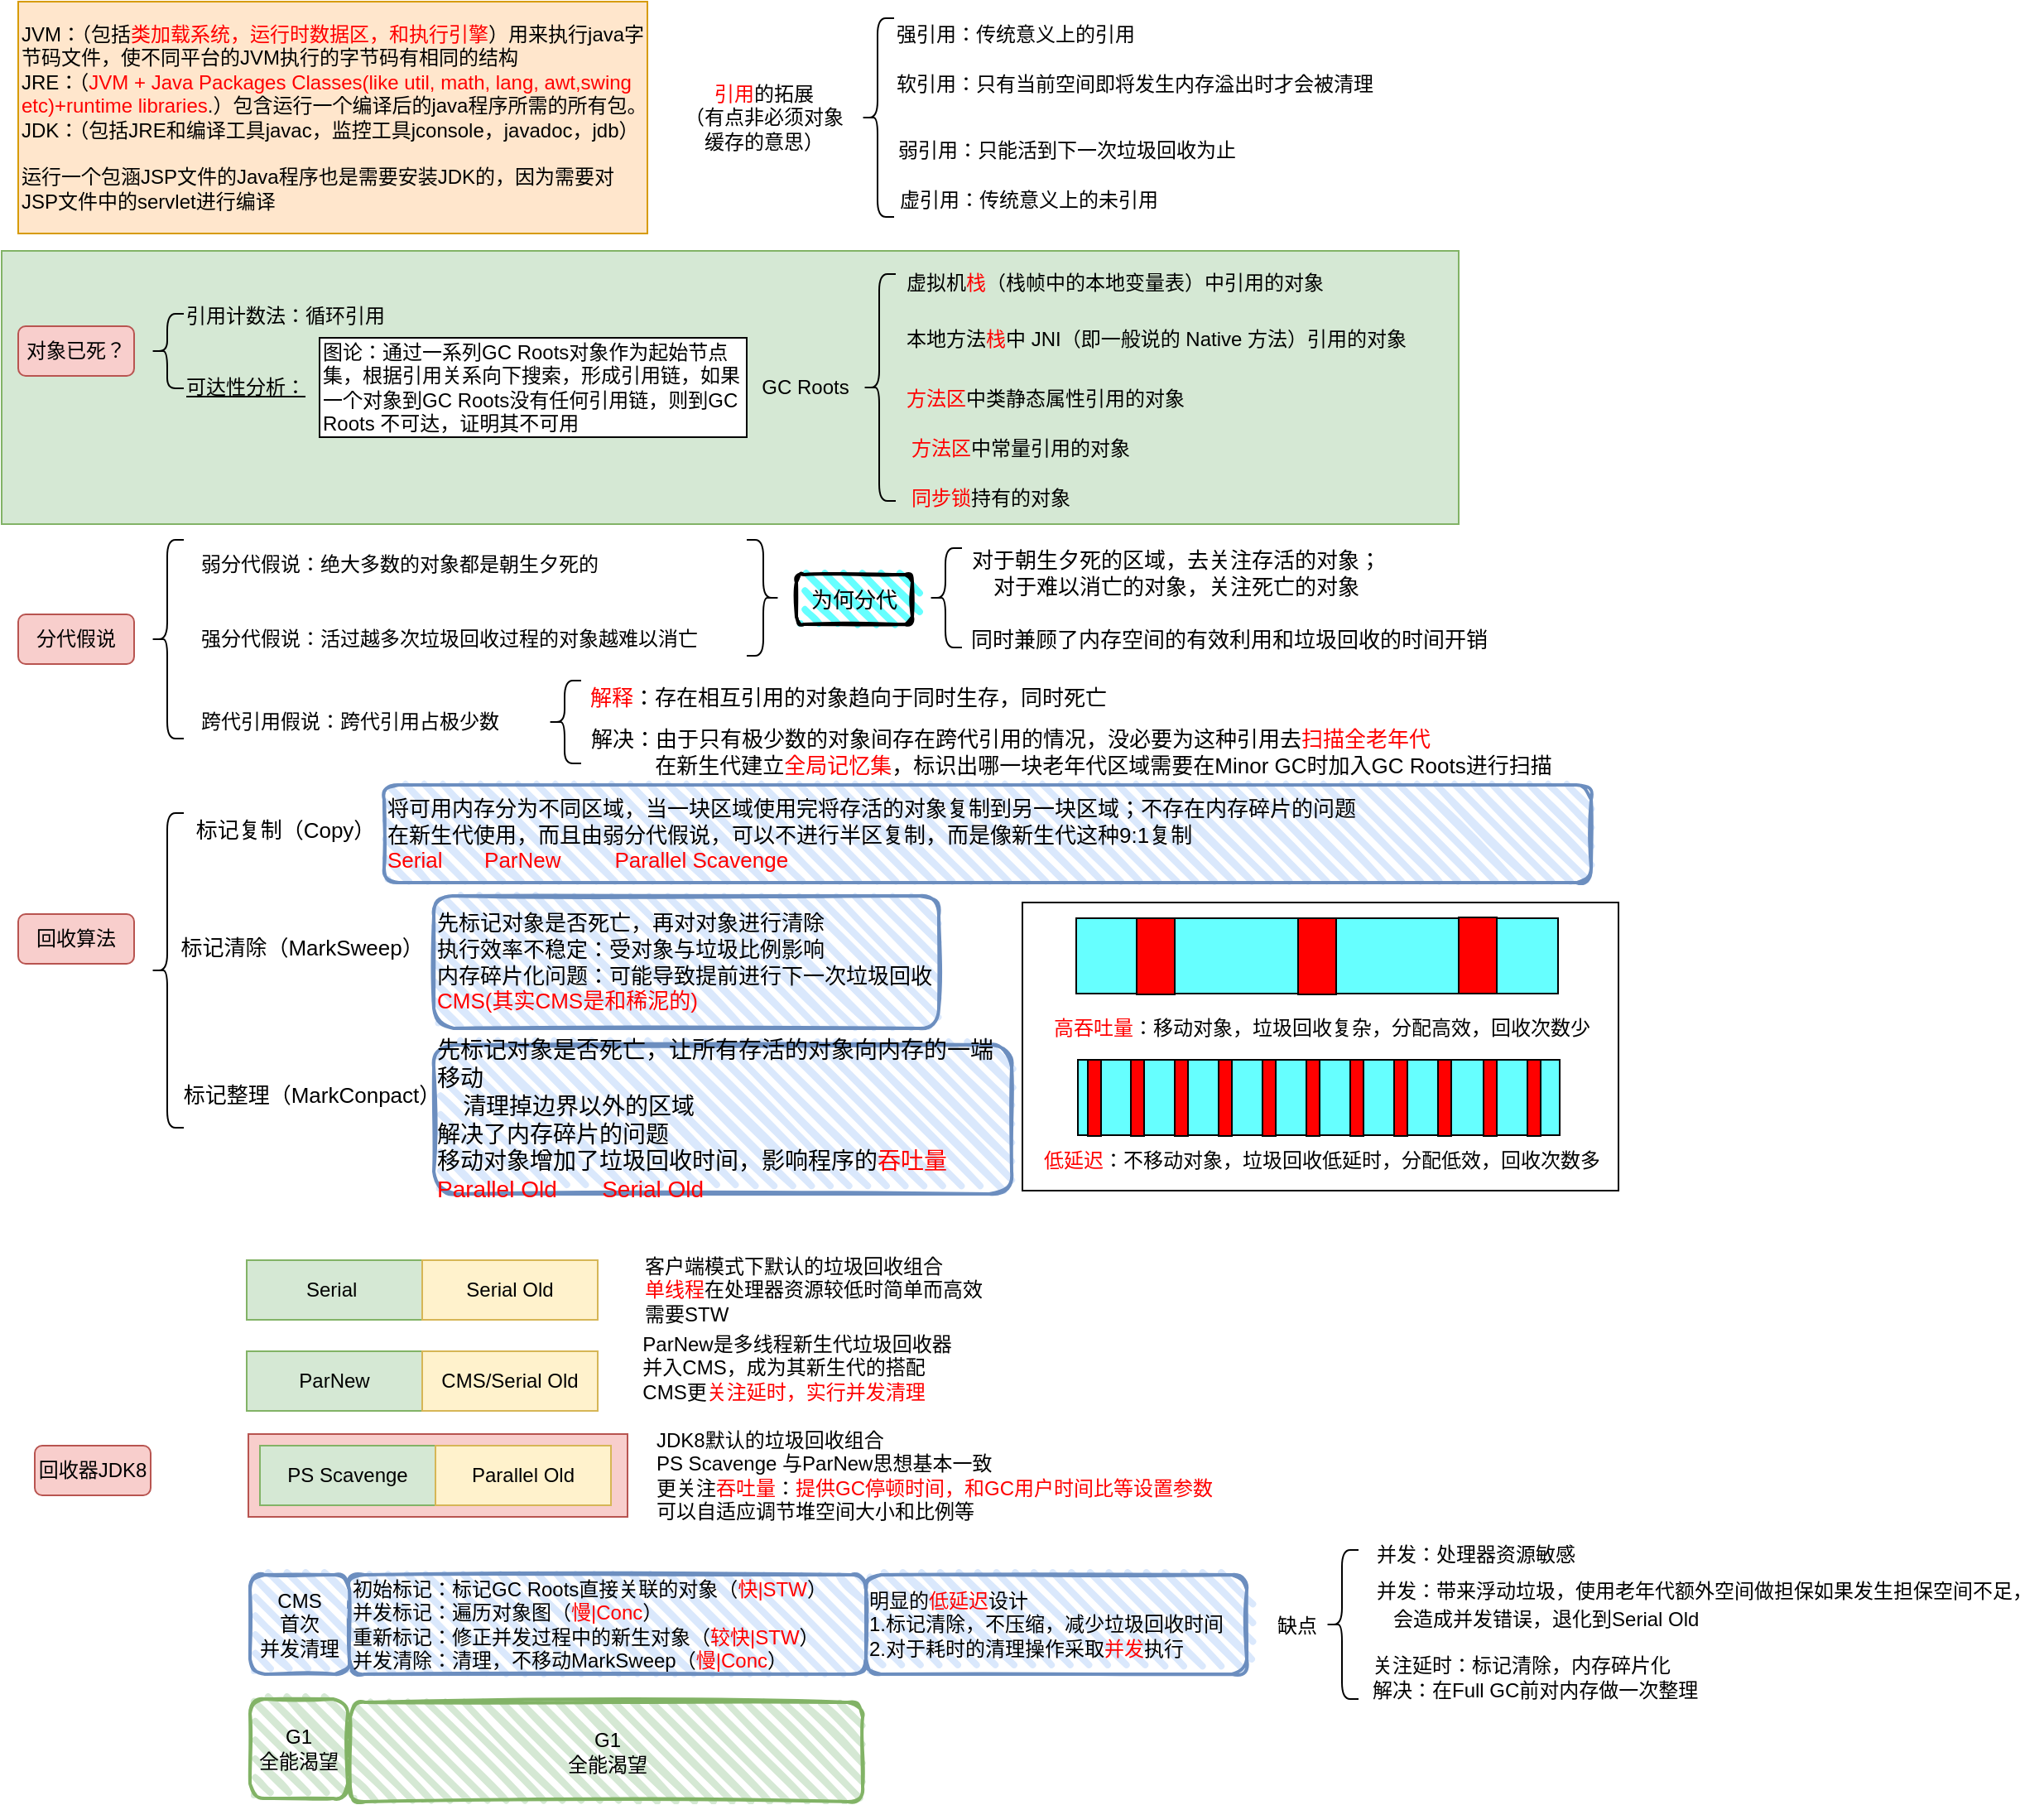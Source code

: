 <mxfile version="17.4.4" type="github">
  <diagram id="cyJsS7ivkHpWse9aPu4b" name="Page-1">
    <mxGraphModel dx="981" dy="548" grid="1" gridSize="10" guides="1" tooltips="1" connect="1" arrows="1" fold="1" page="1" pageScale="1" pageWidth="850" pageHeight="1100" math="0" shadow="0">
      <root>
        <mxCell id="0" />
        <mxCell id="1" parent="0" />
        <mxCell id="plugZ318Kx3CzQZgdIX9-83" value="" style="rounded=0;whiteSpace=wrap;html=1;shadow=0;fontSize=12;strokeColor=#b85450;fillColor=#f8cecc;" vertex="1" parent="1">
          <mxGeometry x="149" y="875" width="229" height="50" as="geometry" />
        </mxCell>
        <mxCell id="plugZ318Kx3CzQZgdIX9-18" value="" style="rounded=0;whiteSpace=wrap;html=1;fillColor=#d5e8d4;strokeColor=#82b366;" vertex="1" parent="1">
          <mxGeometry y="160.5" width="880" height="165" as="geometry" />
        </mxCell>
        <mxCell id="mPPLmPChkx4s_wyopT-2-1" value="JVM：（包括&lt;font color=&quot;#ff0000&quot;&gt;类加载系统，运行时数据区，和执行引擎&lt;/font&gt;）用来执行java字节码文件，使不同平台的JVM执行的字节码有相同的结构&lt;br&gt;JRE：（&lt;font color=&quot;#ff0000&quot;&gt;JVM + Java Packages Classes(like util, math, lang, awt,swing etc)+runtime libraries&lt;/font&gt;.）包含运行一个编译后的java程序所需的所有包。&lt;br&gt;JDK：（包括JRE和编译工具javac，监控工具jconsole，javadoc，jdb）&lt;br&gt;&lt;br&gt;运行一个包涵JSP文件的Java程序也是需要安装JDK的，因为需要对JSP文件中的servlet进行编译" style="rounded=0;whiteSpace=wrap;html=1;align=left;fillColor=#ffe6cc;strokeColor=#d79b00;" parent="1" vertex="1">
          <mxGeometry x="10" y="10" width="380" height="140" as="geometry" />
        </mxCell>
        <mxCell id="plugZ318Kx3CzQZgdIX9-1" value="对象已死？" style="rounded=1;whiteSpace=wrap;html=1;fillColor=#f8cecc;strokeColor=#b85450;" vertex="1" parent="1">
          <mxGeometry x="10" y="206" width="70" height="30" as="geometry" />
        </mxCell>
        <mxCell id="plugZ318Kx3CzQZgdIX9-2" value="" style="shape=curlyBracket;whiteSpace=wrap;html=1;rounded=1;" vertex="1" parent="1">
          <mxGeometry x="90" y="198.5" width="20" height="45" as="geometry" />
        </mxCell>
        <mxCell id="plugZ318Kx3CzQZgdIX9-6" value="引用计数法：循环引用" style="text;html=1;align=center;verticalAlign=middle;resizable=0;points=[];autosize=1;strokeColor=none;fillColor=none;" vertex="1" parent="1">
          <mxGeometry x="101" y="190" width="140" height="20" as="geometry" />
        </mxCell>
        <mxCell id="plugZ318Kx3CzQZgdIX9-7" value="&lt;u&gt;可达性分析：&lt;/u&gt;" style="text;html=1;align=center;verticalAlign=middle;resizable=0;points=[];autosize=1;strokeColor=none;fillColor=none;" vertex="1" parent="1">
          <mxGeometry x="102" y="233" width="90" height="20" as="geometry" />
        </mxCell>
        <mxCell id="plugZ318Kx3CzQZgdIX9-9" value="图论：通过一系列GC Roots对象作为起始节点集，根据引用关系向下搜索，形成引用链，如果一个对象到GC Roots没有任何引用链，则到GC Roots 不可达，证明其不可用" style="rounded=0;whiteSpace=wrap;html=1;align=left;" vertex="1" parent="1">
          <mxGeometry x="192" y="213" width="258" height="60" as="geometry" />
        </mxCell>
        <mxCell id="plugZ318Kx3CzQZgdIX9-10" value="" style="shape=curlyBracket;whiteSpace=wrap;html=1;rounded=1;" vertex="1" parent="1">
          <mxGeometry x="520" y="174.5" width="20" height="137" as="geometry" />
        </mxCell>
        <mxCell id="plugZ318Kx3CzQZgdIX9-11" value="虚拟机&lt;font color=&quot;#ff0000&quot;&gt;栈&lt;/font&gt;（栈帧中的本地变量表）中引用的对象" style="text;html=1;align=center;verticalAlign=middle;resizable=0;points=[];autosize=1;strokeColor=none;fillColor=none;" vertex="1" parent="1">
          <mxGeometry x="537" y="170" width="270" height="20" as="geometry" />
        </mxCell>
        <mxCell id="plugZ318Kx3CzQZgdIX9-13" value="本地方法&lt;font color=&quot;#ff0000&quot;&gt;栈&lt;/font&gt;中 JNI（即一般说的 Native 方法）引用的对象" style="text;html=1;align=center;verticalAlign=middle;resizable=0;points=[];autosize=1;strokeColor=none;fillColor=none;" vertex="1" parent="1">
          <mxGeometry x="537" y="203.5" width="320" height="20" as="geometry" />
        </mxCell>
        <mxCell id="plugZ318Kx3CzQZgdIX9-14" value="&lt;font color=&quot;#ff0000&quot;&gt;方法区&lt;/font&gt;中类静态属性引用的对象" style="text;html=1;align=center;verticalAlign=middle;resizable=0;points=[];autosize=1;strokeColor=none;fillColor=none;" vertex="1" parent="1">
          <mxGeometry x="540" y="240" width="180" height="20" as="geometry" />
        </mxCell>
        <mxCell id="plugZ318Kx3CzQZgdIX9-15" value="&lt;font color=&quot;#ff0000&quot;&gt;方法区&lt;/font&gt;中常量引用的对象" style="text;html=1;align=center;verticalAlign=middle;resizable=0;points=[];autosize=1;strokeColor=none;fillColor=none;" vertex="1" parent="1">
          <mxGeometry x="540" y="270" width="150" height="20" as="geometry" />
        </mxCell>
        <mxCell id="plugZ318Kx3CzQZgdIX9-16" value="&lt;font color=&quot;#000000&quot;&gt;GC Roots&lt;/font&gt;" style="text;html=1;align=center;verticalAlign=middle;resizable=0;points=[];autosize=1;strokeColor=none;fillColor=none;fontColor=#FF0000;" vertex="1" parent="1">
          <mxGeometry x="450" y="233" width="70" height="20" as="geometry" />
        </mxCell>
        <mxCell id="plugZ318Kx3CzQZgdIX9-17" value="&lt;font color=&quot;#ff0000&quot;&gt;同步锁&lt;/font&gt;持有的对象" style="text;html=1;align=center;verticalAlign=middle;resizable=0;points=[];autosize=1;strokeColor=none;fillColor=none;" vertex="1" parent="1">
          <mxGeometry x="542" y="300" width="110" height="20" as="geometry" />
        </mxCell>
        <mxCell id="plugZ318Kx3CzQZgdIX9-19" value="引用&lt;font color=&quot;#000000&quot;&gt;的拓展&lt;br&gt;（有点非必须对象&lt;br&gt;缓存的意思）&lt;br&gt;&lt;/font&gt;" style="text;html=1;align=center;verticalAlign=middle;resizable=0;points=[];autosize=1;strokeColor=none;fillColor=none;fontColor=#FF0000;" vertex="1" parent="1">
          <mxGeometry x="405" y="55" width="110" height="50" as="geometry" />
        </mxCell>
        <mxCell id="plugZ318Kx3CzQZgdIX9-21" value="" style="shape=curlyBracket;whiteSpace=wrap;html=1;rounded=1;fontColor=#000000;" vertex="1" parent="1">
          <mxGeometry x="519" y="20" width="20" height="120" as="geometry" />
        </mxCell>
        <mxCell id="plugZ318Kx3CzQZgdIX9-22" value="强引用：传统意义上的引用" style="text;html=1;align=center;verticalAlign=middle;resizable=0;points=[];autosize=1;strokeColor=none;fillColor=none;fontColor=#000000;" vertex="1" parent="1">
          <mxGeometry x="532" y="20" width="160" height="20" as="geometry" />
        </mxCell>
        <mxCell id="plugZ318Kx3CzQZgdIX9-23" value="软引用：只有当前空间即将发生内存溢出时才会被清理" style="text;html=1;align=center;verticalAlign=middle;resizable=0;points=[];autosize=1;strokeColor=none;fillColor=none;fontColor=#000000;" vertex="1" parent="1">
          <mxGeometry x="534" y="50" width="300" height="20" as="geometry" />
        </mxCell>
        <mxCell id="plugZ318Kx3CzQZgdIX9-24" value="弱引用：只能活到下一次垃圾回收为止" style="text;html=1;align=center;verticalAlign=middle;resizable=0;points=[];autosize=1;strokeColor=none;fillColor=none;fontColor=#000000;" vertex="1" parent="1">
          <mxGeometry x="533" y="90" width="220" height="20" as="geometry" />
        </mxCell>
        <mxCell id="plugZ318Kx3CzQZgdIX9-25" value="虚引用：传统意义上的未引用" style="text;html=1;align=center;verticalAlign=middle;resizable=0;points=[];autosize=1;strokeColor=none;fillColor=none;fontColor=#000000;" vertex="1" parent="1">
          <mxGeometry x="535" y="120" width="170" height="20" as="geometry" />
        </mxCell>
        <mxCell id="plugZ318Kx3CzQZgdIX9-26" value="分代假说" style="rounded=1;whiteSpace=wrap;html=1;fillColor=#f8cecc;strokeColor=#b85450;" vertex="1" parent="1">
          <mxGeometry x="10" y="380" width="70" height="30" as="geometry" />
        </mxCell>
        <mxCell id="plugZ318Kx3CzQZgdIX9-27" value="" style="shape=curlyBracket;whiteSpace=wrap;html=1;rounded=1;fontColor=#FF0000;" vertex="1" parent="1">
          <mxGeometry x="90" y="335" width="20" height="120" as="geometry" />
        </mxCell>
        <mxCell id="plugZ318Kx3CzQZgdIX9-28" value="&lt;font color=&quot;#000000&quot;&gt;弱分代假说：绝大多数的对象都是朝生夕死的&lt;/font&gt;" style="text;html=1;align=center;verticalAlign=middle;resizable=0;points=[];autosize=1;strokeColor=none;fillColor=none;fontColor=#FF0000;" vertex="1" parent="1">
          <mxGeometry x="110" y="340" width="260" height="20" as="geometry" />
        </mxCell>
        <mxCell id="plugZ318Kx3CzQZgdIX9-29" value="强分代假说：活过越多次垃圾回收过程的对象越难以消亡" style="text;html=1;align=center;verticalAlign=middle;resizable=0;points=[];autosize=1;strokeColor=none;fillColor=none;fontColor=#000000;" vertex="1" parent="1">
          <mxGeometry x="110" y="385" width="320" height="20" as="geometry" />
        </mxCell>
        <mxCell id="plugZ318Kx3CzQZgdIX9-30" value="跨代引用假说：跨代引用占极少数" style="text;html=1;align=center;verticalAlign=middle;resizable=0;points=[];autosize=1;strokeColor=none;fillColor=none;fontColor=#000000;" vertex="1" parent="1">
          <mxGeometry x="110" y="435" width="200" height="20" as="geometry" />
        </mxCell>
        <mxCell id="plugZ318Kx3CzQZgdIX9-31" value="" style="shape=curlyBracket;whiteSpace=wrap;html=1;rounded=1;flipH=1;fontColor=#000000;" vertex="1" parent="1">
          <mxGeometry x="450" y="335" width="20" height="70" as="geometry" />
        </mxCell>
        <mxCell id="plugZ318Kx3CzQZgdIX9-34" value="&lt;font style=&quot;font-size: 13px&quot;&gt;为何分代&lt;/font&gt;" style="rounded=1;whiteSpace=wrap;html=1;strokeWidth=2;fillWeight=4;hachureGap=8;hachureAngle=45;fillColor=#66FFFF;sketch=1;shadow=0;fontColor=#000000;" vertex="1" parent="1">
          <mxGeometry x="480" y="356" width="70" height="30" as="geometry" />
        </mxCell>
        <mxCell id="plugZ318Kx3CzQZgdIX9-35" value="" style="shape=curlyBracket;whiteSpace=wrap;html=1;rounded=1;shadow=0;fontSize=13;fontColor=#000000;fillColor=#66FFFF;" vertex="1" parent="1">
          <mxGeometry x="560" y="340" width="20" height="60" as="geometry" />
        </mxCell>
        <mxCell id="plugZ318Kx3CzQZgdIX9-36" value="对于朝生夕死的区域，去关注存活的对象；&lt;br&gt;对于难以消亡的对象，关注死亡的对象" style="text;html=1;align=center;verticalAlign=middle;resizable=0;points=[];autosize=1;strokeColor=none;fillColor=none;fontSize=13;fontColor=#000000;" vertex="1" parent="1">
          <mxGeometry x="579" y="335" width="260" height="40" as="geometry" />
        </mxCell>
        <mxCell id="plugZ318Kx3CzQZgdIX9-37" value="同时兼顾了内存空间的有效利用和垃圾回收的时间开销" style="text;html=1;align=center;verticalAlign=middle;resizable=0;points=[];autosize=1;strokeColor=none;fillColor=none;fontSize=13;fontColor=#000000;" vertex="1" parent="1">
          <mxGeometry x="576" y="385" width="330" height="20" as="geometry" />
        </mxCell>
        <mxCell id="plugZ318Kx3CzQZgdIX9-38" value="" style="shape=curlyBracket;whiteSpace=wrap;html=1;rounded=1;shadow=0;fontSize=13;fontColor=#000000;fillColor=#66FFFF;" vertex="1" parent="1">
          <mxGeometry x="330" y="420" width="20" height="50" as="geometry" />
        </mxCell>
        <mxCell id="plugZ318Kx3CzQZgdIX9-39" value="&lt;font color=&quot;#ff0000&quot;&gt;解释&lt;/font&gt;：存在相互引用的对象趋向于同时生存，同时死亡" style="text;html=1;align=center;verticalAlign=middle;resizable=0;points=[];autosize=1;strokeColor=none;fillColor=none;fontSize=13;fontColor=#000000;" vertex="1" parent="1">
          <mxGeometry x="346" y="420" width="330" height="20" as="geometry" />
        </mxCell>
        <mxCell id="plugZ318Kx3CzQZgdIX9-42" value="&lt;font color=&quot;#000000&quot;&gt;解决：由于只有极少数的对象间存在跨代引用的情况，没必要为这种引用去&lt;/font&gt;扫描全老年代&lt;br&gt;&lt;font color=&quot;#000000&quot;&gt;&amp;nbsp; &amp;nbsp; &amp;nbsp; &amp;nbsp; &amp;nbsp; &amp;nbsp; &amp;nbsp; &amp;nbsp; &amp;nbsp; &amp;nbsp; &amp;nbsp; &amp;nbsp; &amp;nbsp; &amp;nbsp; &amp;nbsp; &amp;nbsp;在新生代建立&lt;/font&gt;全局记忆集&lt;font color=&quot;#000000&quot;&gt;，标识出哪一块老年代区域需要在Minor GC时加入GC Roots进行扫描&lt;/font&gt;" style="text;html=1;align=center;verticalAlign=middle;resizable=0;points=[];autosize=1;strokeColor=none;fillColor=none;fontSize=13;fontColor=#FF0000;" vertex="1" parent="1">
          <mxGeometry x="274" y="443" width="670" height="40" as="geometry" />
        </mxCell>
        <mxCell id="plugZ318Kx3CzQZgdIX9-43" value="回收算法" style="rounded=1;whiteSpace=wrap;html=1;fillColor=#f8cecc;strokeColor=#b85450;" vertex="1" parent="1">
          <mxGeometry x="10" y="561" width="70" height="30" as="geometry" />
        </mxCell>
        <mxCell id="plugZ318Kx3CzQZgdIX9-44" value="回收器JDK8" style="rounded=1;whiteSpace=wrap;html=1;fillColor=#f8cecc;strokeColor=#b85450;" vertex="1" parent="1">
          <mxGeometry x="20" y="882" width="70" height="30" as="geometry" />
        </mxCell>
        <mxCell id="plugZ318Kx3CzQZgdIX9-45" value="" style="shape=curlyBracket;whiteSpace=wrap;html=1;rounded=1;shadow=0;fontSize=13;fontColor=#FF0000;fillColor=#66FFFF;" vertex="1" parent="1">
          <mxGeometry x="90" y="500" width="20" height="190" as="geometry" />
        </mxCell>
        <mxCell id="plugZ318Kx3CzQZgdIX9-46" value="&lt;font color=&quot;#000000&quot;&gt;标记复制（Copy）&lt;/font&gt;" style="text;html=1;align=center;verticalAlign=middle;resizable=0;points=[];autosize=1;strokeColor=none;fillColor=none;fontSize=13;fontColor=#FF0000;" vertex="1" parent="1">
          <mxGeometry x="111" y="500" width="120" height="20" as="geometry" />
        </mxCell>
        <mxCell id="plugZ318Kx3CzQZgdIX9-49" value="将可用内存分为不同区域，当一块区域使用完将存活的对象复制到另一块区域；不存在内存碎片的问题&lt;br&gt;在新生代使用，而且由弱分代假说，可以不进行半区复制，而是像新生代这种9:1复制&lt;br&gt;&lt;font color=&quot;#ff0000&quot;&gt;Serial&amp;nbsp; &amp;nbsp; &amp;nbsp; &amp;nbsp;ParNew&amp;nbsp; &amp;nbsp; &amp;nbsp; &amp;nbsp; &amp;nbsp;Parallel Scavenge&lt;/font&gt;" style="rounded=1;whiteSpace=wrap;html=1;strokeWidth=2;fillWeight=4;hachureGap=8;hachureAngle=45;fillColor=#dae8fc;sketch=1;shadow=0;fontSize=13;strokeColor=#6c8ebf;align=left;" vertex="1" parent="1">
          <mxGeometry x="231" y="483" width="729" height="59" as="geometry" />
        </mxCell>
        <mxCell id="plugZ318Kx3CzQZgdIX9-50" value="标记清除（MarkSweep）" style="text;html=1;align=center;verticalAlign=middle;resizable=0;points=[];autosize=1;strokeColor=none;fillColor=none;fontSize=13;fontColor=#000000;" vertex="1" parent="1">
          <mxGeometry x="101" y="571" width="160" height="20" as="geometry" />
        </mxCell>
        <mxCell id="plugZ318Kx3CzQZgdIX9-51" value="&lt;font style=&quot;font-size: 13px&quot;&gt;先标记对象是否死亡，再对对象进行清除&lt;br&gt;执行效率不稳定：受对象与垃圾比例影响&lt;br&gt;内存碎片化问题：可能导致提前进行下一次垃圾回收&lt;br&gt;&lt;font color=&quot;#ff0000&quot; style=&quot;font-size: 13px&quot;&gt;CMS(其实CMS是和稀泥的)&lt;/font&gt;&lt;/font&gt;" style="rounded=1;whiteSpace=wrap;html=1;strokeWidth=2;fillWeight=4;hachureGap=8;hachureAngle=45;fillColor=#dae8fc;sketch=1;shadow=0;fontSize=13;strokeColor=#6c8ebf;align=left;" vertex="1" parent="1">
          <mxGeometry x="261" y="550" width="305" height="80" as="geometry" />
        </mxCell>
        <mxCell id="plugZ318Kx3CzQZgdIX9-52" value="标记整理（MarkConpact）" style="text;html=1;align=center;verticalAlign=middle;resizable=0;points=[];autosize=1;strokeColor=none;fillColor=none;fontSize=13;fontColor=#000000;" vertex="1" parent="1">
          <mxGeometry x="102" y="660" width="170" height="20" as="geometry" />
        </mxCell>
        <mxCell id="plugZ318Kx3CzQZgdIX9-53" value="&lt;font style=&quot;font-size: 14px&quot;&gt;先标记对象是否死亡，让所有存活的对象向内存的一端移动&lt;br&gt;&lt;span style=&quot;white-space: pre&quot;&gt;	&lt;/span&gt;&lt;span style=&quot;white-space: pre&quot;&gt;	&lt;/span&gt;&lt;span style=&quot;white-space: pre&quot;&gt;	&lt;/span&gt;&lt;span style=&quot;white-space: pre&quot;&gt;	&lt;/span&gt;清理掉边界以外的区域&lt;br&gt;解决了内存碎片的问题&lt;br&gt;移动对象增加了垃圾回收时间，影响程序的&lt;/font&gt;&lt;font color=&quot;#ff0000&quot; style=&quot;font-size: 14px&quot;&gt;&lt;font style=&quot;font-size: 14px&quot;&gt;吞吐量&lt;br&gt;Parallel Old&amp;nbsp; &amp;nbsp; &amp;nbsp; &amp;nbsp;Serial Old&amp;nbsp; &amp;nbsp; &amp;nbsp; &amp;nbsp;&lt;/font&gt;&lt;br&gt;&lt;/font&gt;" style="rounded=1;whiteSpace=wrap;html=1;strokeWidth=2;fillWeight=4;hachureGap=8;hachureAngle=45;fillColor=#dae8fc;sketch=1;shadow=0;fontSize=13;strokeColor=#6c8ebf;align=left;" vertex="1" parent="1">
          <mxGeometry x="261" y="640" width="349" height="90" as="geometry" />
        </mxCell>
        <mxCell id="plugZ318Kx3CzQZgdIX9-54" value="" style="rounded=0;whiteSpace=wrap;html=1;shadow=0;fontSize=13;" vertex="1" parent="1">
          <mxGeometry x="616.5" y="554" width="360" height="174" as="geometry" />
        </mxCell>
        <mxCell id="plugZ318Kx3CzQZgdIX9-55" value="" style="rounded=0;whiteSpace=wrap;html=1;shadow=0;fontSize=13;fontColor=#FF0000;fillColor=#66FFFF;" vertex="1" parent="1">
          <mxGeometry x="649" y="563.5" width="291" height="45.5" as="geometry" />
        </mxCell>
        <mxCell id="plugZ318Kx3CzQZgdIX9-56" value="" style="rounded=0;whiteSpace=wrap;html=1;shadow=0;fontSize=13;fontColor=#FF0000;fillColor=#66FFFF;" vertex="1" parent="1">
          <mxGeometry x="650" y="649" width="291" height="45.5" as="geometry" />
        </mxCell>
        <mxCell id="plugZ318Kx3CzQZgdIX9-57" value="" style="rounded=0;whiteSpace=wrap;html=1;shadow=0;fontSize=13;fontColor=#FF0000;fillColor=#FF0000;" vertex="1" parent="1">
          <mxGeometry x="685.5" y="563.5" width="23" height="46" as="geometry" />
        </mxCell>
        <mxCell id="plugZ318Kx3CzQZgdIX9-58" value="" style="rounded=0;whiteSpace=wrap;html=1;shadow=0;fontSize=13;fontColor=#FF0000;fillColor=#FF0000;" vertex="1" parent="1">
          <mxGeometry x="783" y="563.5" width="23" height="46" as="geometry" />
        </mxCell>
        <mxCell id="plugZ318Kx3CzQZgdIX9-60" value="" style="rounded=0;whiteSpace=wrap;html=1;shadow=0;fontSize=13;fontColor=#FF0000;fillColor=#FF0000;" vertex="1" parent="1">
          <mxGeometry x="880" y="563" width="23" height="46" as="geometry" />
        </mxCell>
        <mxCell id="plugZ318Kx3CzQZgdIX9-61" value="" style="rounded=0;whiteSpace=wrap;html=1;shadow=0;fontSize=13;fontColor=#FF0000;fillColor=#FF0000;" vertex="1" parent="1">
          <mxGeometry x="682" y="649" width="8" height="46" as="geometry" />
        </mxCell>
        <mxCell id="plugZ318Kx3CzQZgdIX9-62" value="" style="rounded=0;whiteSpace=wrap;html=1;shadow=0;fontSize=13;fontColor=#FF0000;fillColor=#FF0000;" vertex="1" parent="1">
          <mxGeometry x="708.5" y="649" width="8" height="46" as="geometry" />
        </mxCell>
        <mxCell id="plugZ318Kx3CzQZgdIX9-63" value="" style="rounded=0;whiteSpace=wrap;html=1;shadow=0;fontSize=13;fontColor=#FF0000;fillColor=#FF0000;" vertex="1" parent="1">
          <mxGeometry x="735" y="649" width="8" height="46" as="geometry" />
        </mxCell>
        <mxCell id="plugZ318Kx3CzQZgdIX9-64" value="" style="rounded=0;whiteSpace=wrap;html=1;shadow=0;fontSize=13;fontColor=#FF0000;fillColor=#FF0000;" vertex="1" parent="1">
          <mxGeometry x="761.5" y="649" width="8" height="46" as="geometry" />
        </mxCell>
        <mxCell id="plugZ318Kx3CzQZgdIX9-65" value="" style="rounded=0;whiteSpace=wrap;html=1;shadow=0;fontSize=13;fontColor=#FF0000;fillColor=#FF0000;" vertex="1" parent="1">
          <mxGeometry x="788" y="649" width="8" height="46" as="geometry" />
        </mxCell>
        <mxCell id="plugZ318Kx3CzQZgdIX9-66" value="" style="rounded=0;whiteSpace=wrap;html=1;shadow=0;fontSize=13;fontColor=#FF0000;fillColor=#FF0000;" vertex="1" parent="1">
          <mxGeometry x="814.5" y="649" width="8" height="46" as="geometry" />
        </mxCell>
        <mxCell id="plugZ318Kx3CzQZgdIX9-67" value="" style="rounded=0;whiteSpace=wrap;html=1;shadow=0;fontSize=13;fontColor=#FF0000;fillColor=#FF0000;" vertex="1" parent="1">
          <mxGeometry x="841" y="649" width="8" height="46" as="geometry" />
        </mxCell>
        <mxCell id="plugZ318Kx3CzQZgdIX9-68" value="c&lt;span style=&quot;color: rgba(0 , 0 , 0 , 0) ; font-family: monospace ; font-size: 0px&quot;&gt;%3CmxGraphModel%3E%3Croot%3E%3CmxCell%20id%3D%220%22%2F%3E%3CmxCell%20id%3D%221%22%20parent%3D%220%22%2F%3E%3CmxCell%20id%3D%222%22%20value%3D%22%22%20style%3D%22rounded%3D0%3BwhiteSpace%3Dwrap%3Bhtml%3D1%3Bshadow%3D0%3BfontSize%3D13%3BfontColor%3D%23FF0000%3BfillColor%3D%23FF0000%3B%22%20vertex%3D%221%22%20parent%3D%221%22%3E%3CmxGeometry%20x%3D%22682%22%20y%3D%22640%22%20width%3D%228%22%20height%3D%2246%22%20as%3D%22geometry%22%2F%3E%3C%2FmxCell%3E%3CmxCell%20id%3D%223%22%20value%3D%22%22%20style%3D%22rounded%3D0%3BwhiteSpace%3Dwrap%3Bhtml%3D1%3Bshadow%3D0%3BfontSize%3D13%3BfontColor%3D%23FF0000%3BfillColor%3D%23FF0000%3B%22%20vertex%3D%221%22%20parent%3D%221%22%3E%3CmxGeometry%20x%3D%22708.5%22%20y%3D%22640%22%20width%3D%228%22%20height%3D%2246%22%20as%3D%22geometry%22%2F%3E%3C%2FmxCell%3E%3CmxCell%20id%3D%224%22%20value%3D%22%22%20style%3D%22rounded%3D0%3BwhiteSpace%3Dwrap%3Bhtml%3D1%3Bshadow%3D0%3BfontSize%3D13%3BfontColor%3D%23FF0000%3BfillColor%3D%23FF0000%3B%22%20vertex%3D%221%22%20parent%3D%221%22%3E%3CmxGeometry%20x%3D%22735%22%20y%3D%22640%22%20width%3D%228%22%20height%3D%2246%22%20as%3D%22geometry%22%2F%3E%3C%2FmxCell%3E%3CmxCell%20id%3D%225%22%20value%3D%22%22%20style%3D%22rounded%3D0%3BwhiteSpace%3Dwrap%3Bhtml%3D1%3Bshadow%3D0%3BfontSize%3D13%3BfontColor%3D%23FF0000%3BfillColor%3D%23FF0000%3B%22%20vertex%3D%221%22%20parent%3D%221%22%3E%3CmxGeometry%20x%3D%22761.5%22%20y%3D%22640%22%20width%3D%228%22%20height%3D%2246%22%20as%3D%22geometry%22%2F%3E%3C%2FmxCell%3E%3C%2Froot%3E%3C%2FmxGraphModel%3E&lt;/span&gt;&lt;span style=&quot;color: rgba(0 , 0 , 0 , 0) ; font-family: monospace ; font-size: 0px&quot;&gt;%3CmxGraphModel%3E%3Croot%3E%3CmxCell%20id%3D%220%22%2F%3E%3CmxCell%20id%3D%221%22%20parent%3D%220%22%2F%3E%3CmxCell%20id%3D%222%22%20value%3D%22%22%20style%3D%22rounded%3D0%3BwhiteSpace%3Dwrap%3Bhtml%3D1%3Bshadow%3D0%3BfontSize%3D13%3BfontColor%3D%23FF0000%3BfillColor%3D%23FF0000%3B%22%20vertex%3D%221%22%20parent%3D%221%22%3E%3CmxGeometry%20x%3D%22682%22%20y%3D%22640%22%20width%3D%228%22%20height%3D%2246%22%20as%3D%22geometry%22%2F%3E%3C%2FmxCell%3E%3CmxCell%20id%3D%223%22%20value%3D%22%22%20style%3D%22rounded%3D0%3BwhiteSpace%3Dwrap%3Bhtml%3D1%3Bshadow%3D0%3BfontSize%3D13%3BfontColor%3D%23FF0000%3BfillColor%3D%23FF0000%3B%22%20vertex%3D%221%22%20parent%3D%221%22%3E%3CmxGeometry%20x%3D%22708.5%22%20y%3D%22640%22%20width%3D%228%22%20height%3D%2246%22%20as%3D%22geometry%22%2F%3E%3C%2FmxCell%3E%3CmxCell%20id%3D%224%22%20value%3D%22%22%20style%3D%22rounded%3D0%3BwhiteSpace%3Dwrap%3Bhtml%3D1%3Bshadow%3D0%3BfontSize%3D13%3BfontColor%3D%23FF0000%3BfillColor%3D%23FF0000%3B%22%20vertex%3D%221%22%20parent%3D%221%22%3E%3CmxGeometry%20x%3D%22735%22%20y%3D%22640%22%20width%3D%228%22%20height%3D%2246%22%20as%3D%22geometry%22%2F%3E%3C%2FmxCell%3E%3CmxCell%20id%3D%225%22%20value%3D%22%22%20style%3D%22rounded%3D0%3BwhiteSpace%3Dwrap%3Bhtml%3D1%3Bshadow%3D0%3BfontSize%3D13%3BfontColor%3D%23FF0000%3BfillColor%3D%23FF0000%3B%22%20vertex%3D%221%22%20parent%3D%221%22%3E%3CmxGeometry%20x%3D%22761.5%22%20y%3D%22640%22%20width%3D%228%22%20height%3D%2246%22%20as%3D%22geometry%22%2F%3E%3C%2FmxCell%3E%3C%2Froot%3E%3C%2FmxGraphModel%3E&lt;/span&gt;" style="rounded=0;whiteSpace=wrap;html=1;shadow=0;fontSize=13;fontColor=#FF0000;fillColor=#FF0000;" vertex="1" parent="1">
          <mxGeometry x="867.5" y="649" width="8" height="46" as="geometry" />
        </mxCell>
        <mxCell id="plugZ318Kx3CzQZgdIX9-69" value="c&lt;span style=&quot;color: rgba(0 , 0 , 0 , 0) ; font-family: monospace ; font-size: 0px&quot;&gt;%3CmxGraphModel%3E%3Croot%3E%3CmxCell%20id%3D%220%22%2F%3E%3CmxCell%20id%3D%221%22%20parent%3D%220%22%2F%3E%3CmxCell%20id%3D%222%22%20value%3D%22%22%20style%3D%22rounded%3D0%3BwhiteSpace%3Dwrap%3Bhtml%3D1%3Bshadow%3D0%3BfontSize%3D13%3BfontColor%3D%23FF0000%3BfillColor%3D%23FF0000%3B%22%20vertex%3D%221%22%20parent%3D%221%22%3E%3CmxGeometry%20x%3D%22682%22%20y%3D%22640%22%20width%3D%228%22%20height%3D%2246%22%20as%3D%22geometry%22%2F%3E%3C%2FmxCell%3E%3CmxCell%20id%3D%223%22%20value%3D%22%22%20style%3D%22rounded%3D0%3BwhiteSpace%3Dwrap%3Bhtml%3D1%3Bshadow%3D0%3BfontSize%3D13%3BfontColor%3D%23FF0000%3BfillColor%3D%23FF0000%3B%22%20vertex%3D%221%22%20parent%3D%221%22%3E%3CmxGeometry%20x%3D%22708.5%22%20y%3D%22640%22%20width%3D%228%22%20height%3D%2246%22%20as%3D%22geometry%22%2F%3E%3C%2FmxCell%3E%3CmxCell%20id%3D%224%22%20value%3D%22%22%20style%3D%22rounded%3D0%3BwhiteSpace%3Dwrap%3Bhtml%3D1%3Bshadow%3D0%3BfontSize%3D13%3BfontColor%3D%23FF0000%3BfillColor%3D%23FF0000%3B%22%20vertex%3D%221%22%20parent%3D%221%22%3E%3CmxGeometry%20x%3D%22735%22%20y%3D%22640%22%20width%3D%228%22%20height%3D%2246%22%20as%3D%22geometry%22%2F%3E%3C%2FmxCell%3E%3CmxCell%20id%3D%225%22%20value%3D%22%22%20style%3D%22rounded%3D0%3BwhiteSpace%3Dwrap%3Bhtml%3D1%3Bshadow%3D0%3BfontSize%3D13%3BfontColor%3D%23FF0000%3BfillColor%3D%23FF0000%3B%22%20vertex%3D%221%22%20parent%3D%221%22%3E%3CmxGeometry%20x%3D%22761.5%22%20y%3D%22640%22%20width%3D%228%22%20height%3D%2246%22%20as%3D%22geometry%22%2F%3E%3C%2FmxCell%3E%3C%2Froot%3E%3C%2FmxGraphModel%3E&lt;/span&gt;&lt;span style=&quot;color: rgba(0 , 0 , 0 , 0) ; font-family: monospace ; font-size: 0px&quot;&gt;%3CmxGraphModel%3E%3Croot%3E%3CmxCell%20id%3D%220%22%2F%3E%3CmxCell%20id%3D%221%22%20parent%3D%220%22%2F%3E%3CmxCell%20id%3D%222%22%20value%3D%22%22%20style%3D%22rounded%3D0%3BwhiteSpace%3Dwrap%3Bhtml%3D1%3Bshadow%3D0%3BfontSize%3D13%3BfontColor%3D%23FF0000%3BfillColor%3D%23FF0000%3B%22%20vertex%3D%221%22%20parent%3D%221%22%3E%3CmxGeometry%20x%3D%22682%22%20y%3D%22640%22%20width%3D%228%22%20height%3D%2246%22%20as%3D%22geometry%22%2F%3E%3C%2FmxCell%3E%3CmxCell%20id%3D%223%22%20value%3D%22%22%20style%3D%22rounded%3D0%3BwhiteSpace%3Dwrap%3Bhtml%3D1%3Bshadow%3D0%3BfontSize%3D13%3BfontColor%3D%23FF0000%3BfillColor%3D%23FF0000%3B%22%20vertex%3D%221%22%20parent%3D%221%22%3E%3CmxGeometry%20x%3D%22708.5%22%20y%3D%22640%22%20width%3D%228%22%20height%3D%2246%22%20as%3D%22geometry%22%2F%3E%3C%2FmxCell%3E%3CmxCell%20id%3D%224%22%20value%3D%22%22%20style%3D%22rounded%3D0%3BwhiteSpace%3Dwrap%3Bhtml%3D1%3Bshadow%3D0%3BfontSize%3D13%3BfontColor%3D%23FF0000%3BfillColor%3D%23FF0000%3B%22%20vertex%3D%221%22%20parent%3D%221%22%3E%3CmxGeometry%20x%3D%22735%22%20y%3D%22640%22%20width%3D%228%22%20height%3D%2246%22%20as%3D%22geometry%22%2F%3E%3C%2FmxCell%3E%3CmxCell%20id%3D%225%22%20value%3D%22%22%20style%3D%22rounded%3D0%3BwhiteSpace%3Dwrap%3Bhtml%3D1%3Bshadow%3D0%3BfontSize%3D13%3BfontColor%3D%23FF0000%3BfillColor%3D%23FF0000%3B%22%20vertex%3D%221%22%20parent%3D%221%22%3E%3CmxGeometry%20x%3D%22761.5%22%20y%3D%22640%22%20width%3D%228%22%20height%3D%2246%22%20as%3D%22geometry%22%2F%3E%3C%2FmxCell%3E%3C%2Froot%3E%3C%2FmxGraphModel%3E&lt;/span&gt;" style="rounded=0;whiteSpace=wrap;html=1;shadow=0;fontSize=13;fontColor=#FF0000;fillColor=#FF0000;" vertex="1" parent="1">
          <mxGeometry x="867.5" y="649" width="8" height="46" as="geometry" />
        </mxCell>
        <mxCell id="plugZ318Kx3CzQZgdIX9-70" value="" style="rounded=0;whiteSpace=wrap;html=1;shadow=0;fontSize=13;fontColor=#FF0000;fillColor=#FF0000;" vertex="1" parent="1">
          <mxGeometry x="895" y="649" width="8" height="46" as="geometry" />
        </mxCell>
        <mxCell id="plugZ318Kx3CzQZgdIX9-71" value="c&lt;span style=&quot;color: rgba(0 , 0 , 0 , 0) ; font-family: monospace ; font-size: 0px&quot;&gt;%3CmxGraphModel%3E%3Croot%3E%3CmxCell%20id%3D%220%22%2F%3E%3CmxCell%20id%3D%221%22%20parent%3D%220%22%2F%3E%3CmxCell%20id%3D%222%22%20value%3D%22%22%20style%3D%22rounded%3D0%3BwhiteSpace%3Dwrap%3Bhtml%3D1%3Bshadow%3D0%3BfontSize%3D13%3BfontColor%3D%23FF0000%3BfillColor%3D%23FF0000%3B%22%20vertex%3D%221%22%20parent%3D%221%22%3E%3CmxGeometry%20x%3D%22682%22%20y%3D%22640%22%20width%3D%228%22%20height%3D%2246%22%20as%3D%22geometry%22%2F%3E%3C%2FmxCell%3E%3CmxCell%20id%3D%223%22%20value%3D%22%22%20style%3D%22rounded%3D0%3BwhiteSpace%3Dwrap%3Bhtml%3D1%3Bshadow%3D0%3BfontSize%3D13%3BfontColor%3D%23FF0000%3BfillColor%3D%23FF0000%3B%22%20vertex%3D%221%22%20parent%3D%221%22%3E%3CmxGeometry%20x%3D%22708.5%22%20y%3D%22640%22%20width%3D%228%22%20height%3D%2246%22%20as%3D%22geometry%22%2F%3E%3C%2FmxCell%3E%3CmxCell%20id%3D%224%22%20value%3D%22%22%20style%3D%22rounded%3D0%3BwhiteSpace%3Dwrap%3Bhtml%3D1%3Bshadow%3D0%3BfontSize%3D13%3BfontColor%3D%23FF0000%3BfillColor%3D%23FF0000%3B%22%20vertex%3D%221%22%20parent%3D%221%22%3E%3CmxGeometry%20x%3D%22735%22%20y%3D%22640%22%20width%3D%228%22%20height%3D%2246%22%20as%3D%22geometry%22%2F%3E%3C%2FmxCell%3E%3CmxCell%20id%3D%225%22%20value%3D%22%22%20style%3D%22rounded%3D0%3BwhiteSpace%3Dwrap%3Bhtml%3D1%3Bshadow%3D0%3BfontSize%3D13%3BfontColor%3D%23FF0000%3BfillColor%3D%23FF0000%3B%22%20vertex%3D%221%22%20parent%3D%221%22%3E%3CmxGeometry%20x%3D%22761.5%22%20y%3D%22640%22%20width%3D%228%22%20height%3D%2246%22%20as%3D%22geometry%22%2F%3E%3C%2FmxCell%3E%3C%2Froot%3E%3C%2FmxGraphModel%3E&lt;/span&gt;&lt;span style=&quot;color: rgba(0 , 0 , 0 , 0) ; font-family: monospace ; font-size: 0px&quot;&gt;%3CmxGraphModel%3E%3Croot%3E%3CmxCell%20id%3D%220%22%2F%3E%3CmxCell%20id%3D%221%22%20parent%3D%220%22%2F%3E%3CmxCell%20id%3D%222%22%20value%3D%22%22%20style%3D%22rounded%3D0%3BwhiteSpace%3Dwrap%3Bhtml%3D1%3Bshadow%3D0%3BfontSize%3D13%3BfontColor%3D%23FF0000%3BfillColor%3D%23FF0000%3B%22%20vertex%3D%221%22%20parent%3D%221%22%3E%3CmxGeometry%20x%3D%22682%22%20y%3D%22640%22%20width%3D%228%22%20height%3D%2246%22%20as%3D%22geometry%22%2F%3E%3C%2FmxCell%3E%3CmxCell%20id%3D%223%22%20value%3D%22%22%20style%3D%22rounded%3D0%3BwhiteSpace%3Dwrap%3Bhtml%3D1%3Bshadow%3D0%3BfontSize%3D13%3BfontColor%3D%23FF0000%3BfillColor%3D%23FF0000%3B%22%20vertex%3D%221%22%20parent%3D%221%22%3E%3CmxGeometry%20x%3D%22708.5%22%20y%3D%22640%22%20width%3D%228%22%20height%3D%2246%22%20as%3D%22geometry%22%2F%3E%3C%2FmxCell%3E%3CmxCell%20id%3D%224%22%20value%3D%22%22%20style%3D%22rounded%3D0%3BwhiteSpace%3Dwrap%3Bhtml%3D1%3Bshadow%3D0%3BfontSize%3D13%3BfontColor%3D%23FF0000%3BfillColor%3D%23FF0000%3B%22%20vertex%3D%221%22%20parent%3D%221%22%3E%3CmxGeometry%20x%3D%22735%22%20y%3D%22640%22%20width%3D%228%22%20height%3D%2246%22%20as%3D%22geometry%22%2F%3E%3C%2FmxCell%3E%3CmxCell%20id%3D%225%22%20value%3D%22%22%20style%3D%22rounded%3D0%3BwhiteSpace%3Dwrap%3Bhtml%3D1%3Bshadow%3D0%3BfontSize%3D13%3BfontColor%3D%23FF0000%3BfillColor%3D%23FF0000%3B%22%20vertex%3D%221%22%20parent%3D%221%22%3E%3CmxGeometry%20x%3D%22761.5%22%20y%3D%22640%22%20width%3D%228%22%20height%3D%2246%22%20as%3D%22geometry%22%2F%3E%3C%2FmxCell%3E%3C%2Froot%3E%3C%2FmxGraphModel%3E&lt;/span&gt;" style="rounded=0;whiteSpace=wrap;html=1;shadow=0;fontSize=13;fontColor=#FF0000;fillColor=#FF0000;" vertex="1" parent="1">
          <mxGeometry x="921.5" y="649" width="8" height="46" as="geometry" />
        </mxCell>
        <mxCell id="plugZ318Kx3CzQZgdIX9-72" value="" style="rounded=0;whiteSpace=wrap;html=1;shadow=0;fontSize=13;fontColor=#FF0000;fillColor=#FF0000;" vertex="1" parent="1">
          <mxGeometry x="656" y="649" width="8" height="46" as="geometry" />
        </mxCell>
        <mxCell id="plugZ318Kx3CzQZgdIX9-73" value="&lt;font style=&quot;font-size: 12px&quot;&gt;高吞吐量&lt;/font&gt;&lt;font color=&quot;#000000&quot; style=&quot;font-size: 12px&quot;&gt;：移动对象，垃圾回收复杂，分配高效，回收次数少&lt;/font&gt;" style="text;html=1;align=center;verticalAlign=middle;resizable=0;points=[];autosize=1;strokeColor=none;fillColor=none;fontSize=13;fontColor=#FF0000;" vertex="1" parent="1">
          <mxGeometry x="626.5" y="619" width="340" height="20" as="geometry" />
        </mxCell>
        <mxCell id="plugZ318Kx3CzQZgdIX9-74" value="&lt;font style=&quot;font-size: 12px&quot;&gt;低延迟&lt;/font&gt;&lt;font color=&quot;#000000&quot; style=&quot;font-size: 12px&quot;&gt;：不移动对象，垃圾回收低延时，分配低效，回收次数多&lt;/font&gt;" style="text;html=1;align=center;verticalAlign=middle;resizable=0;points=[];autosize=1;strokeColor=none;fillColor=none;fontSize=13;fontColor=#FF0000;" vertex="1" parent="1">
          <mxGeometry x="621.5" y="699" width="350" height="20" as="geometry" />
        </mxCell>
        <mxCell id="plugZ318Kx3CzQZgdIX9-77" value="Serial&amp;nbsp;" style="rounded=0;whiteSpace=wrap;html=1;shadow=0;fontSize=12;strokeColor=#82b366;fillColor=#d5e8d4;" vertex="1" parent="1">
          <mxGeometry x="148" y="770" width="106" height="36" as="geometry" />
        </mxCell>
        <mxCell id="plugZ318Kx3CzQZgdIX9-78" value="&lt;span&gt;Serial Old&lt;/span&gt;" style="rounded=0;whiteSpace=wrap;html=1;shadow=0;fontSize=12;strokeColor=#d6b656;fillColor=#fff2cc;" vertex="1" parent="1">
          <mxGeometry x="254" y="770" width="106" height="36" as="geometry" />
        </mxCell>
        <mxCell id="plugZ318Kx3CzQZgdIX9-79" value="ParNew" style="rounded=0;whiteSpace=wrap;html=1;shadow=0;fontSize=12;strokeColor=#82b366;fillColor=#d5e8d4;" vertex="1" parent="1">
          <mxGeometry x="148" y="825" width="106" height="36" as="geometry" />
        </mxCell>
        <mxCell id="plugZ318Kx3CzQZgdIX9-80" value="&lt;span&gt;CMS/Serial Old&lt;/span&gt;" style="rounded=0;whiteSpace=wrap;html=1;shadow=0;fontSize=12;strokeColor=#d6b656;fillColor=#fff2cc;" vertex="1" parent="1">
          <mxGeometry x="254" y="825" width="106" height="36" as="geometry" />
        </mxCell>
        <mxCell id="plugZ318Kx3CzQZgdIX9-81" value="PS Scavenge" style="rounded=0;whiteSpace=wrap;html=1;shadow=0;fontSize=12;strokeColor=#82b366;fillColor=#d5e8d4;" vertex="1" parent="1">
          <mxGeometry x="156" y="882" width="106" height="36" as="geometry" />
        </mxCell>
        <mxCell id="plugZ318Kx3CzQZgdIX9-82" value="&lt;span&gt;Parallel Old&lt;/span&gt;" style="rounded=0;whiteSpace=wrap;html=1;shadow=0;fontSize=12;strokeColor=#d6b656;fillColor=#fff2cc;" vertex="1" parent="1">
          <mxGeometry x="262" y="882" width="106" height="36" as="geometry" />
        </mxCell>
        <mxCell id="plugZ318Kx3CzQZgdIX9-84" value="&lt;div style=&quot;text-align: left&quot;&gt;&lt;span style=&quot;color: rgb(0 , 0 , 0)&quot;&gt;客户端模式下默认的垃圾回收组合&lt;/span&gt;&lt;/div&gt;&lt;div style=&quot;text-align: left&quot;&gt;单线程&lt;font color=&quot;#000000&quot;&gt;在处理器资源较低时简单而高效&lt;/font&gt;&lt;/div&gt;&lt;div style=&quot;text-align: left&quot;&gt;&lt;font color=&quot;#000000&quot;&gt;需要STW&lt;/font&gt;&lt;/div&gt;" style="text;html=1;align=center;verticalAlign=middle;resizable=0;points=[];autosize=1;strokeColor=none;fillColor=none;fontSize=12;fontColor=#FF0000;" vertex="1" parent="1">
          <mxGeometry x="380" y="763" width="220" height="50" as="geometry" />
        </mxCell>
        <mxCell id="plugZ318Kx3CzQZgdIX9-85" value="&lt;div style=&quot;text-align: left&quot;&gt;&lt;span style=&quot;color: rgb(0 , 0 , 0)&quot;&gt;ParNew是多线程新生代垃圾回收器&lt;/span&gt;&lt;/div&gt;&lt;div style=&quot;color: rgb(0 , 0 , 0) ; text-align: left&quot;&gt;&lt;span&gt;并入CMS，成为其新生代的搭配&lt;/span&gt;&lt;/div&gt;&lt;div style=&quot;text-align: left&quot;&gt;&lt;font color=&quot;#000000&quot;&gt;CMS更&lt;/font&gt;关注延时，实行并发清理&lt;/div&gt;" style="text;html=1;align=center;verticalAlign=middle;resizable=0;points=[];autosize=1;strokeColor=none;fillColor=none;fontSize=12;fontColor=#FF0000;" vertex="1" parent="1">
          <mxGeometry x="380" y="810" width="200" height="50" as="geometry" />
        </mxCell>
        <mxCell id="plugZ318Kx3CzQZgdIX9-86" value="&lt;div style=&quot;text-align: left&quot;&gt;&lt;span style=&quot;color: rgb(0 , 0 , 0)&quot;&gt;JDK8默认的垃圾回收组合&lt;/span&gt;&lt;/div&gt;&lt;div style=&quot;color: rgb(0 , 0 , 0) ; text-align: left&quot;&gt;&lt;span&gt;PS Scavenge 与ParNew思想基本一致&lt;/span&gt;&lt;/div&gt;&lt;div style=&quot;text-align: left&quot;&gt;&lt;font color=&quot;#000000&quot;&gt;更关注&lt;/font&gt;吞吐量&lt;font color=&quot;#000000&quot;&gt;：&lt;/font&gt;提供GC停顿时间，和GC用户时间比等设置参数&lt;/div&gt;&lt;div style=&quot;color: rgb(0 , 0 , 0) ; text-align: left&quot;&gt;&lt;span&gt;可以自适应调节堆空间大小和比例等&lt;/span&gt;&lt;/div&gt;" style="text;html=1;align=center;verticalAlign=middle;resizable=0;points=[];autosize=1;strokeColor=none;fillColor=none;fontSize=12;fontColor=#FF0000;" vertex="1" parent="1">
          <mxGeometry x="388" y="870" width="350" height="60" as="geometry" />
        </mxCell>
        <mxCell id="plugZ318Kx3CzQZgdIX9-88" value="初始标记：标记GC Roots直接关联的对象（&lt;font color=&quot;#ff0000&quot;&gt;快|STW&lt;/font&gt;）&lt;br&gt;并发标记：遍历对象图（&lt;font color=&quot;#ff0000&quot;&gt;慢|Conc&lt;/font&gt;）&lt;br&gt;重新标记：修正并发过程中的新生对象（&lt;font color=&quot;#ff0000&quot;&gt;较快|STW&lt;/font&gt;）&lt;br&gt;并发清除：清理，不移动MarkSweep（&lt;font color=&quot;#ff0000&quot;&gt;慢|Conc&lt;/font&gt;）" style="rounded=1;whiteSpace=wrap;html=1;strokeWidth=2;fillWeight=4;hachureGap=8;hachureAngle=45;fillColor=#dae8fc;sketch=1;shadow=0;fontSize=12;strokeColor=#6c8ebf;align=left;" vertex="1" parent="1">
          <mxGeometry x="210" y="960" width="312" height="60" as="geometry" />
        </mxCell>
        <mxCell id="plugZ318Kx3CzQZgdIX9-89" value="CMS&lt;br&gt;首次&lt;br&gt;并发清理" style="rounded=1;whiteSpace=wrap;html=1;strokeWidth=2;fillWeight=4;hachureGap=8;hachureAngle=45;fillColor=#dae8fc;sketch=1;shadow=0;fontSize=12;strokeColor=#6c8ebf;" vertex="1" parent="1">
          <mxGeometry x="150" y="960" width="60" height="60" as="geometry" />
        </mxCell>
        <mxCell id="plugZ318Kx3CzQZgdIX9-90" value="明显的&lt;font color=&quot;#ff0000&quot;&gt;低延迟&lt;/font&gt;设计&lt;br&gt;1.标记清除，不压缩，减少垃圾回收时间&lt;br&gt;2.对于耗时的清理操作采取&lt;font color=&quot;#ff0000&quot;&gt;并发&lt;/font&gt;执行" style="rounded=1;whiteSpace=wrap;html=1;strokeWidth=2;fillWeight=4;hachureGap=8;hachureAngle=45;fillColor=#dae8fc;sketch=1;shadow=0;fontSize=12;strokeColor=#6c8ebf;align=left;" vertex="1" parent="1">
          <mxGeometry x="522" y="960" width="230" height="60" as="geometry" />
        </mxCell>
        <mxCell id="plugZ318Kx3CzQZgdIX9-94" value="&lt;font color=&quot;#000000&quot;&gt;&lt;span style=&quot;font-size: 12px&quot;&gt;缺点&lt;/span&gt;&lt;/font&gt;" style="text;html=1;align=center;verticalAlign=middle;resizable=0;points=[];autosize=1;strokeColor=none;fillColor=none;fontSize=14;fontColor=#FF0000;" vertex="1" parent="1">
          <mxGeometry x="762" y="980" width="40" height="20" as="geometry" />
        </mxCell>
        <mxCell id="plugZ318Kx3CzQZgdIX9-95" value="" style="shape=curlyBracket;whiteSpace=wrap;html=1;rounded=1;shadow=0;fontSize=14;fontColor=#000000;strokeColor=#000000;fillColor=#66FF66;" vertex="1" parent="1">
          <mxGeometry x="799.5" y="945" width="20" height="90" as="geometry" />
        </mxCell>
        <mxCell id="plugZ318Kx3CzQZgdIX9-96" value="&lt;span style=&quot;font-size: 12px&quot;&gt;并发：处理器资源敏感&lt;/span&gt;" style="text;html=1;align=center;verticalAlign=middle;resizable=0;points=[];autosize=1;strokeColor=none;fillColor=none;fontSize=14;fontColor=#000000;" vertex="1" parent="1">
          <mxGeometry x="819.5" y="937" width="140" height="20" as="geometry" />
        </mxCell>
        <mxCell id="plugZ318Kx3CzQZgdIX9-97" value="&lt;div style=&quot;text-align: left&quot;&gt;&lt;span style=&quot;font-size: 12px&quot;&gt;并发：带来浮动垃圾，使用老年代额外空间做担保&lt;/span&gt;&lt;span style=&quot;font-size: 12px&quot;&gt;如果发生担保空间不足，&lt;/span&gt;&lt;/div&gt;&lt;div style=&quot;text-align: left&quot;&gt;&lt;span style=&quot;font-size: 12px&quot;&gt;&lt;span style=&quot;white-space: pre&quot;&gt;	&lt;/span&gt;&lt;span style=&quot;white-space: pre&quot;&gt;	&lt;/span&gt;&lt;span style=&quot;white-space: pre&quot;&gt;	&lt;/span&gt;会造成并发错误，退化到Serial Old&lt;/span&gt;&lt;/div&gt;" style="text;html=1;align=center;verticalAlign=middle;resizable=0;points=[];autosize=1;strokeColor=none;fillColor=none;fontSize=14;fontColor=#000000;" vertex="1" parent="1">
          <mxGeometry x="822.5" y="957" width="410" height="40" as="geometry" />
        </mxCell>
        <mxCell id="plugZ318Kx3CzQZgdIX9-98" value="关注延时：标记清除，内存碎片化&lt;br&gt;解决：在Full GC前对内存做一次整理" style="text;html=1;align=left;verticalAlign=middle;resizable=0;points=[];autosize=1;strokeColor=none;fillColor=none;fontSize=12;fontColor=#000000;" vertex="1" parent="1">
          <mxGeometry x="825.5" y="1007" width="210" height="30" as="geometry" />
        </mxCell>
        <mxCell id="plugZ318Kx3CzQZgdIX9-99" value="G1&lt;br&gt;全能渴望" style="rounded=1;whiteSpace=wrap;html=1;strokeWidth=2;fillWeight=4;hachureGap=8;hachureAngle=45;fillColor=#d5e8d4;sketch=1;shadow=0;fontSize=12;strokeColor=#82b366;" vertex="1" parent="1">
          <mxGeometry x="150" y="1035" width="59" height="60" as="geometry" />
        </mxCell>
        <mxCell id="plugZ318Kx3CzQZgdIX9-100" value="G1&lt;br&gt;全能渴望" style="rounded=1;whiteSpace=wrap;html=1;strokeWidth=2;fillWeight=4;hachureGap=8;hachureAngle=45;fillColor=#d5e8d4;sketch=1;shadow=0;fontSize=12;strokeColor=#82b366;" vertex="1" parent="1">
          <mxGeometry x="210.5" y="1037" width="309.5" height="60" as="geometry" />
        </mxCell>
      </root>
    </mxGraphModel>
  </diagram>
</mxfile>

